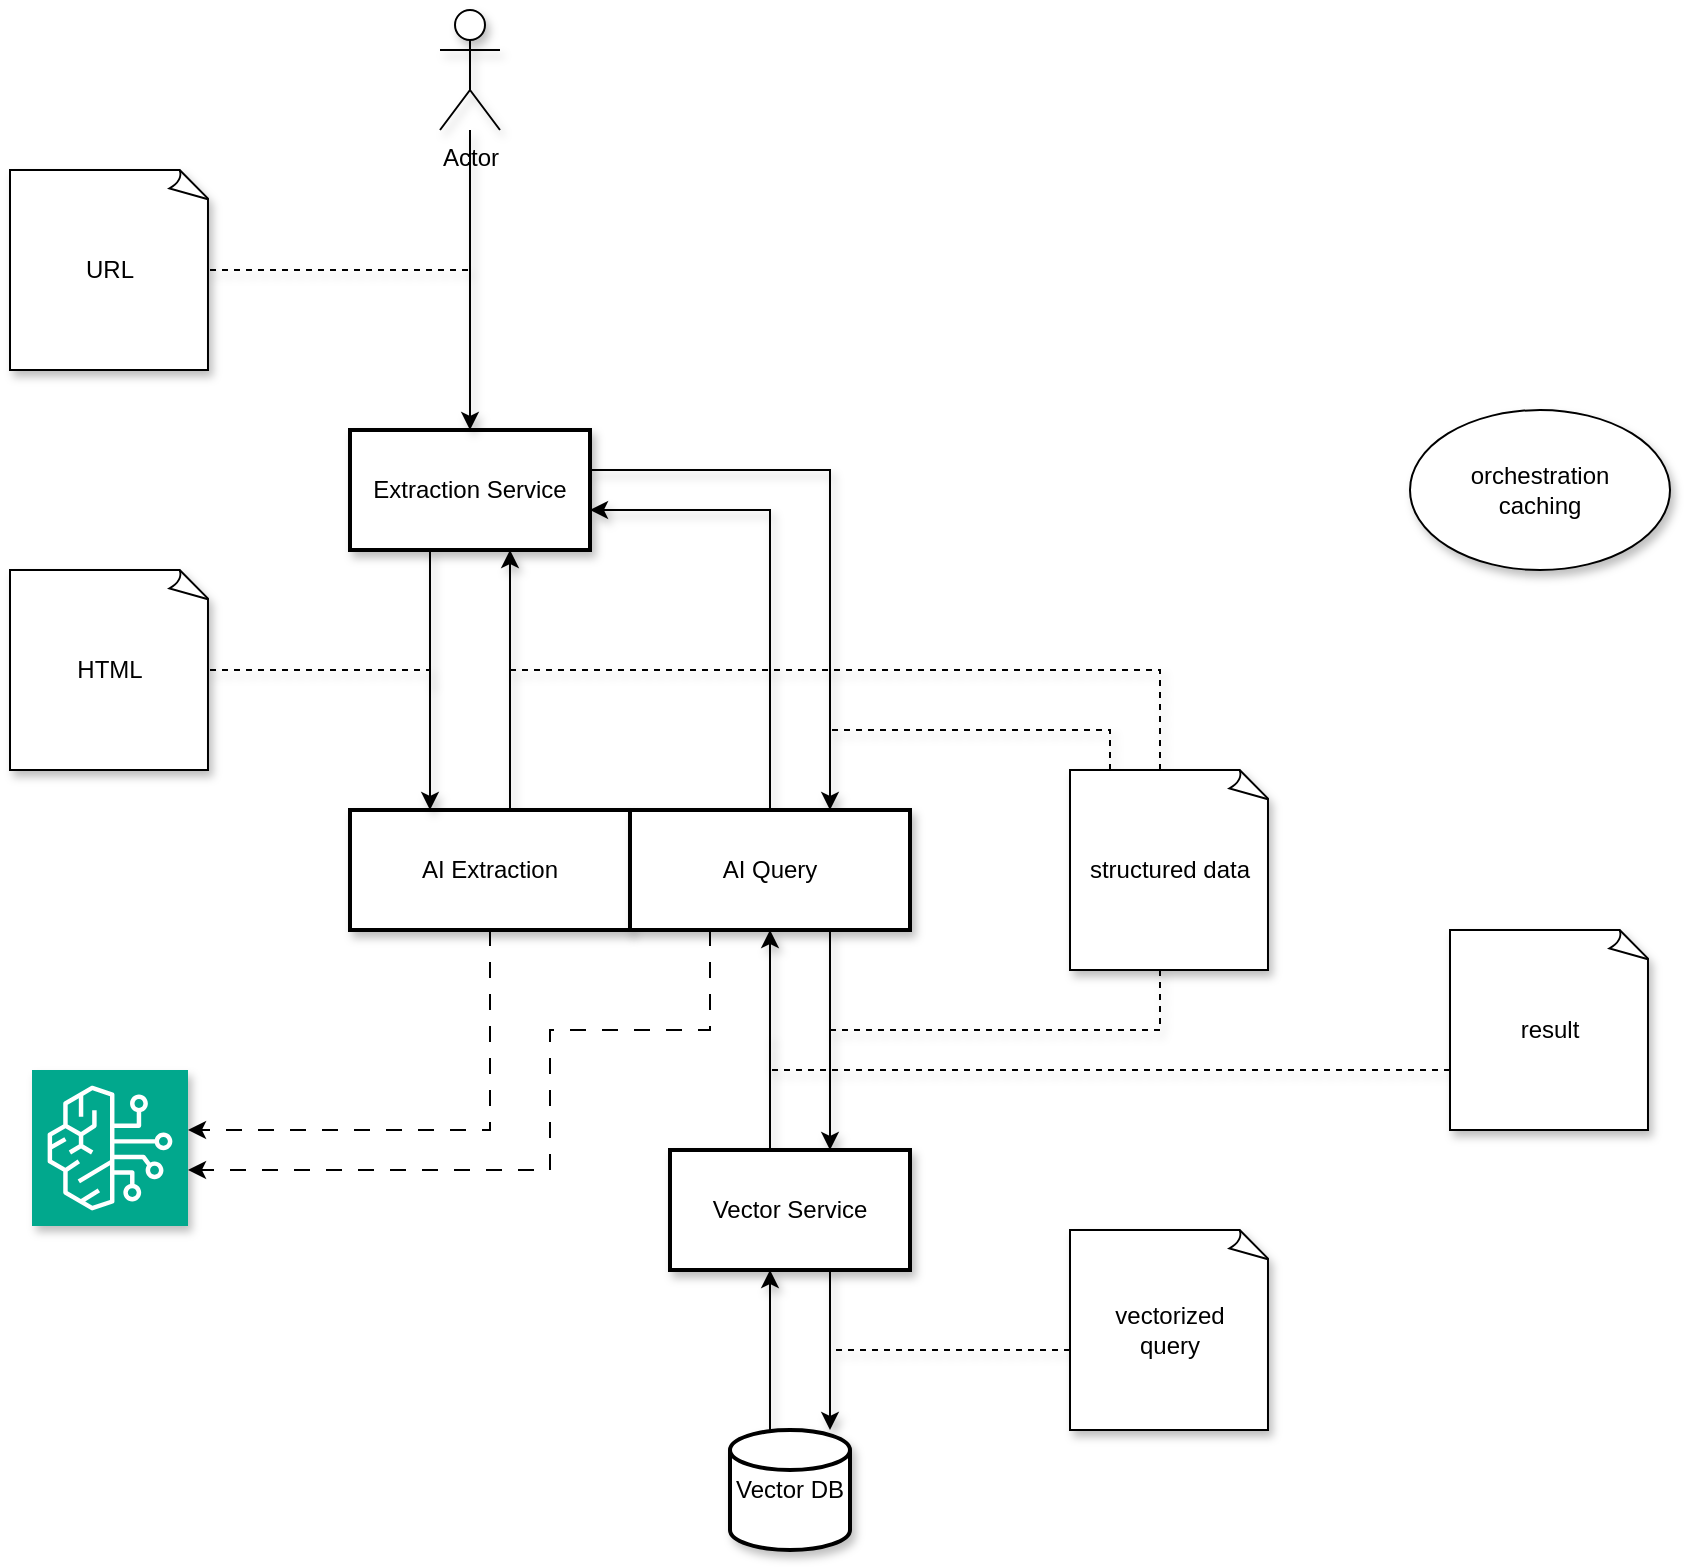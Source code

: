 <mxfile version="28.2.5">
  <diagram name="Seite-1" id="jw7g62NoOhNAYAWx3Ehq">
    <mxGraphModel dx="838" dy="2056" grid="1" gridSize="10" guides="1" tooltips="1" connect="1" arrows="1" fold="1" page="1" pageScale="1" pageWidth="827" pageHeight="1169" math="0" shadow="0">
      <root>
        <mxCell id="0" />
        <mxCell id="1" parent="0" />
        <mxCell id="2YuHJ0yPQVnFZAZd1jHV-4" style="edgeStyle=orthogonalEdgeStyle;rounded=0;orthogonalLoop=1;jettySize=auto;html=1;shadow=1;" parent="1" source="2YuHJ0yPQVnFZAZd1jHV-15" target="2YuHJ0yPQVnFZAZd1jHV-2" edge="1">
          <mxGeometry relative="1" as="geometry">
            <Array as="points">
              <mxPoint x="480" y="270" />
              <mxPoint x="480" y="270" />
            </Array>
          </mxGeometry>
        </mxCell>
        <mxCell id="2YuHJ0yPQVnFZAZd1jHV-16" style="edgeStyle=orthogonalEdgeStyle;rounded=0;orthogonalLoop=1;jettySize=auto;html=1;shadow=1;" parent="1" source="2YuHJ0yPQVnFZAZd1jHV-1" target="2YuHJ0yPQVnFZAZd1jHV-7" edge="1">
          <mxGeometry relative="1" as="geometry">
            <Array as="points">
              <mxPoint x="320" y="80" />
              <mxPoint x="320" y="80" />
            </Array>
          </mxGeometry>
        </mxCell>
        <mxCell id="2YuHJ0yPQVnFZAZd1jHV-32" style="edgeStyle=orthogonalEdgeStyle;rounded=0;orthogonalLoop=1;jettySize=auto;html=1;dashed=1;dashPattern=8 8;" parent="1" source="2YuHJ0yPQVnFZAZd1jHV-1" target="2YuHJ0yPQVnFZAZd1jHV-31" edge="1">
          <mxGeometry relative="1" as="geometry">
            <Array as="points">
              <mxPoint x="310" y="310" />
            </Array>
          </mxGeometry>
        </mxCell>
        <mxCell id="2YuHJ0yPQVnFZAZd1jHV-1" value="AI Extraction" style="whiteSpace=wrap;html=1;shadow=1;strokeWidth=2;" parent="1" vertex="1">
          <mxGeometry x="240" y="150" width="140" height="60" as="geometry" />
        </mxCell>
        <mxCell id="2YuHJ0yPQVnFZAZd1jHV-25" style="edgeStyle=orthogonalEdgeStyle;rounded=0;orthogonalLoop=1;jettySize=auto;html=1;shadow=1;" parent="1" source="2YuHJ0yPQVnFZAZd1jHV-2" target="2YuHJ0yPQVnFZAZd1jHV-15" edge="1">
          <mxGeometry relative="1" as="geometry">
            <Array as="points">
              <mxPoint x="450" y="270" />
              <mxPoint x="450" y="270" />
            </Array>
          </mxGeometry>
        </mxCell>
        <mxCell id="2YuHJ0yPQVnFZAZd1jHV-2" value="Vector Service" style="whiteSpace=wrap;html=1;shadow=1;strokeWidth=2;" parent="1" vertex="1">
          <mxGeometry x="400" y="320" width="120" height="60" as="geometry" />
        </mxCell>
        <mxCell id="2YuHJ0yPQVnFZAZd1jHV-29" style="edgeStyle=orthogonalEdgeStyle;rounded=0;orthogonalLoop=1;jettySize=auto;html=1;shadow=1;" parent="1" source="2YuHJ0yPQVnFZAZd1jHV-5" target="2YuHJ0yPQVnFZAZd1jHV-2" edge="1">
          <mxGeometry relative="1" as="geometry">
            <Array as="points">
              <mxPoint x="450" y="420" />
              <mxPoint x="450" y="420" />
            </Array>
          </mxGeometry>
        </mxCell>
        <mxCell id="2YuHJ0yPQVnFZAZd1jHV-5" value="Vector DB" style="strokeWidth=2;html=1;shape=mxgraph.flowchart.database;whiteSpace=wrap;shadow=1;" parent="1" vertex="1">
          <mxGeometry x="430" y="460" width="60" height="60" as="geometry" />
        </mxCell>
        <mxCell id="2YuHJ0yPQVnFZAZd1jHV-6" style="edgeStyle=orthogonalEdgeStyle;rounded=0;orthogonalLoop=1;jettySize=auto;html=1;shadow=1;" parent="1" source="2YuHJ0yPQVnFZAZd1jHV-2" edge="1">
          <mxGeometry relative="1" as="geometry">
            <mxPoint x="480" y="460" as="targetPoint" />
            <Array as="points">
              <mxPoint x="480" y="460" />
            </Array>
          </mxGeometry>
        </mxCell>
        <mxCell id="2YuHJ0yPQVnFZAZd1jHV-10" style="edgeStyle=orthogonalEdgeStyle;rounded=0;orthogonalLoop=1;jettySize=auto;html=1;shadow=1;" parent="1" source="2YuHJ0yPQVnFZAZd1jHV-7" target="2YuHJ0yPQVnFZAZd1jHV-1" edge="1">
          <mxGeometry relative="1" as="geometry">
            <Array as="points">
              <mxPoint x="280" y="90" />
              <mxPoint x="280" y="90" />
            </Array>
          </mxGeometry>
        </mxCell>
        <mxCell id="2YuHJ0yPQVnFZAZd1jHV-18" style="edgeStyle=orthogonalEdgeStyle;rounded=0;orthogonalLoop=1;jettySize=auto;html=1;shadow=1;" parent="1" source="2YuHJ0yPQVnFZAZd1jHV-7" target="2YuHJ0yPQVnFZAZd1jHV-15" edge="1">
          <mxGeometry relative="1" as="geometry">
            <Array as="points">
              <mxPoint x="480" y="-20" />
            </Array>
          </mxGeometry>
        </mxCell>
        <mxCell id="2YuHJ0yPQVnFZAZd1jHV-7" value="Extraction Service" style="whiteSpace=wrap;html=1;shadow=1;strokeWidth=2;" parent="1" vertex="1">
          <mxGeometry x="240" y="-40" width="120" height="60" as="geometry" />
        </mxCell>
        <mxCell id="2YuHJ0yPQVnFZAZd1jHV-9" style="edgeStyle=orthogonalEdgeStyle;rounded=0;orthogonalLoop=1;jettySize=auto;html=1;dashed=1;strokeColor=default;align=center;verticalAlign=middle;fontFamily=Helvetica;fontSize=11;fontColor=default;labelBackgroundColor=default;endArrow=none;endFill=0;shadow=1;" parent="1" source="2YuHJ0yPQVnFZAZd1jHV-8" edge="1">
          <mxGeometry relative="1" as="geometry">
            <mxPoint x="300" y="-120" as="targetPoint" />
            <Array as="points">
              <mxPoint x="280" y="-120" />
            </Array>
          </mxGeometry>
        </mxCell>
        <mxCell id="2YuHJ0yPQVnFZAZd1jHV-8" value="URL" style="whiteSpace=wrap;html=1;shape=mxgraph.basic.document;shadow=1;" parent="1" vertex="1">
          <mxGeometry x="70" y="-170" width="100" height="100" as="geometry" />
        </mxCell>
        <mxCell id="2YuHJ0yPQVnFZAZd1jHV-12" style="edgeStyle=orthogonalEdgeStyle;rounded=0;orthogonalLoop=1;jettySize=auto;html=1;dashed=1;strokeColor=default;align=center;verticalAlign=middle;fontFamily=Helvetica;fontSize=11;fontColor=default;labelBackgroundColor=default;endArrow=none;startArrow=none;startFill=0;endFill=0;shadow=1;" parent="1" source="2YuHJ0yPQVnFZAZd1jHV-11" edge="1">
          <mxGeometry relative="1" as="geometry">
            <mxPoint x="280" y="90" as="targetPoint" />
            <Array as="points">
              <mxPoint x="280" y="80" />
            </Array>
          </mxGeometry>
        </mxCell>
        <mxCell id="2YuHJ0yPQVnFZAZd1jHV-11" value="HTML" style="whiteSpace=wrap;html=1;shape=mxgraph.basic.document;shadow=1;" parent="1" vertex="1">
          <mxGeometry x="70" y="30" width="100" height="100" as="geometry" />
        </mxCell>
        <mxCell id="2YuHJ0yPQVnFZAZd1jHV-14" style="edgeStyle=orthogonalEdgeStyle;rounded=0;orthogonalLoop=1;jettySize=auto;html=1;dashed=1;strokeColor=default;align=center;verticalAlign=middle;fontFamily=Helvetica;fontSize=11;fontColor=default;labelBackgroundColor=default;endArrow=none;endFill=0;shadow=1;" parent="1" source="2YuHJ0yPQVnFZAZd1jHV-13" edge="1">
          <mxGeometry relative="1" as="geometry">
            <mxPoint x="480" y="420" as="targetPoint" />
            <Array as="points">
              <mxPoint x="645" y="420" />
            </Array>
          </mxGeometry>
        </mxCell>
        <mxCell id="2YuHJ0yPQVnFZAZd1jHV-13" value="vectorized&lt;br&gt;query" style="whiteSpace=wrap;html=1;shape=mxgraph.basic.document;shadow=1;" parent="1" vertex="1">
          <mxGeometry x="600" y="360" width="100" height="100" as="geometry" />
        </mxCell>
        <mxCell id="2YuHJ0yPQVnFZAZd1jHV-30" style="edgeStyle=orthogonalEdgeStyle;rounded=0;orthogonalLoop=1;jettySize=auto;html=1;shadow=1;" parent="1" source="2YuHJ0yPQVnFZAZd1jHV-15" target="2YuHJ0yPQVnFZAZd1jHV-7" edge="1">
          <mxGeometry relative="1" as="geometry">
            <Array as="points">
              <mxPoint x="450" />
            </Array>
          </mxGeometry>
        </mxCell>
        <mxCell id="2YuHJ0yPQVnFZAZd1jHV-33" style="edgeStyle=orthogonalEdgeStyle;rounded=0;orthogonalLoop=1;jettySize=auto;html=1;dashed=1;dashPattern=8 8;" parent="1" source="2YuHJ0yPQVnFZAZd1jHV-15" target="2YuHJ0yPQVnFZAZd1jHV-31" edge="1">
          <mxGeometry relative="1" as="geometry">
            <Array as="points">
              <mxPoint x="420" y="260" />
              <mxPoint x="340" y="260" />
              <mxPoint x="340" y="330" />
            </Array>
          </mxGeometry>
        </mxCell>
        <mxCell id="2YuHJ0yPQVnFZAZd1jHV-15" value="AI Query" style="whiteSpace=wrap;html=1;shadow=1;strokeWidth=2;" parent="1" vertex="1">
          <mxGeometry x="380" y="150" width="140" height="60" as="geometry" />
        </mxCell>
        <mxCell id="2YuHJ0yPQVnFZAZd1jHV-17" value="orchestration&lt;br&gt;caching" style="ellipse;whiteSpace=wrap;html=1;shadow=1;" parent="1" vertex="1">
          <mxGeometry x="770" y="-50" width="130" height="80" as="geometry" />
        </mxCell>
        <mxCell id="2YuHJ0yPQVnFZAZd1jHV-20" style="edgeStyle=orthogonalEdgeStyle;rounded=0;orthogonalLoop=1;jettySize=auto;html=1;dashed=1;strokeColor=default;align=center;verticalAlign=middle;fontFamily=Helvetica;fontSize=11;fontColor=default;labelBackgroundColor=default;endArrow=none;endFill=0;shadow=1;" parent="1" source="2YuHJ0yPQVnFZAZd1jHV-19" edge="1">
          <mxGeometry relative="1" as="geometry">
            <mxPoint x="320" y="80" as="targetPoint" />
            <Array as="points">
              <mxPoint x="645" y="80" />
              <mxPoint x="320" y="80" />
            </Array>
          </mxGeometry>
        </mxCell>
        <mxCell id="2YuHJ0yPQVnFZAZd1jHV-21" style="edgeStyle=orthogonalEdgeStyle;rounded=0;orthogonalLoop=1;jettySize=auto;html=1;dashed=1;strokeColor=default;align=center;verticalAlign=middle;fontFamily=Helvetica;fontSize=11;fontColor=default;labelBackgroundColor=default;endArrow=none;endFill=0;shadow=1;" parent="1" source="2YuHJ0yPQVnFZAZd1jHV-19" edge="1">
          <mxGeometry relative="1" as="geometry">
            <mxPoint x="480" y="110" as="targetPoint" />
            <Array as="points">
              <mxPoint x="620" y="110" />
            </Array>
          </mxGeometry>
        </mxCell>
        <mxCell id="2YuHJ0yPQVnFZAZd1jHV-22" style="edgeStyle=orthogonalEdgeStyle;rounded=0;orthogonalLoop=1;jettySize=auto;html=1;dashed=1;strokeColor=default;align=center;verticalAlign=middle;fontFamily=Helvetica;fontSize=11;fontColor=default;labelBackgroundColor=default;endArrow=none;endFill=0;shadow=1;" parent="1" source="2YuHJ0yPQVnFZAZd1jHV-19" edge="1">
          <mxGeometry relative="1" as="geometry">
            <mxPoint x="480" y="260" as="targetPoint" />
            <Array as="points">
              <mxPoint x="645" y="260" />
            </Array>
          </mxGeometry>
        </mxCell>
        <mxCell id="2YuHJ0yPQVnFZAZd1jHV-19" value="structured data" style="whiteSpace=wrap;html=1;shape=mxgraph.basic.document;shadow=1;strokeColor=default;align=center;verticalAlign=middle;fontFamily=Helvetica;fontSize=12;fontColor=default;fillColor=default;" parent="1" vertex="1">
          <mxGeometry x="600" y="130" width="100" height="100" as="geometry" />
        </mxCell>
        <mxCell id="2YuHJ0yPQVnFZAZd1jHV-26" style="edgeStyle=orthogonalEdgeStyle;rounded=0;orthogonalLoop=1;jettySize=auto;html=1;dashed=1;strokeColor=default;align=center;verticalAlign=middle;fontFamily=Helvetica;fontSize=11;fontColor=default;labelBackgroundColor=default;endArrow=none;endFill=0;shadow=1;" parent="1" source="2YuHJ0yPQVnFZAZd1jHV-24" edge="1">
          <mxGeometry relative="1" as="geometry">
            <mxPoint x="450" y="260" as="targetPoint" />
            <Array as="points">
              <mxPoint x="450" y="280" />
            </Array>
          </mxGeometry>
        </mxCell>
        <mxCell id="2YuHJ0yPQVnFZAZd1jHV-24" value="result" style="whiteSpace=wrap;html=1;shape=mxgraph.basic.document;shadow=1;" parent="1" vertex="1">
          <mxGeometry x="790" y="210" width="100" height="100" as="geometry" />
        </mxCell>
        <mxCell id="2YuHJ0yPQVnFZAZd1jHV-28" style="edgeStyle=orthogonalEdgeStyle;rounded=0;orthogonalLoop=1;jettySize=auto;html=1;entryX=0.5;entryY=0;entryDx=0;entryDy=0;shadow=1;" parent="1" source="2YuHJ0yPQVnFZAZd1jHV-27" target="2YuHJ0yPQVnFZAZd1jHV-7" edge="1">
          <mxGeometry relative="1" as="geometry" />
        </mxCell>
        <mxCell id="2YuHJ0yPQVnFZAZd1jHV-27" value="Actor" style="shape=umlActor;verticalLabelPosition=bottom;verticalAlign=top;html=1;outlineConnect=0;shadow=1;" parent="1" vertex="1">
          <mxGeometry x="285" y="-250" width="30" height="60" as="geometry" />
        </mxCell>
        <mxCell id="2YuHJ0yPQVnFZAZd1jHV-31" value="" style="sketch=0;points=[[0,0,0],[0.25,0,0],[0.5,0,0],[0.75,0,0],[1,0,0],[0,1,0],[0.25,1,0],[0.5,1,0],[0.75,1,0],[1,1,0],[0,0.25,0],[0,0.5,0],[0,0.75,0],[1,0.25,0],[1,0.5,0],[1,0.75,0]];outlineConnect=0;fontColor=#232F3E;fillColor=#01A88D;strokeColor=#ffffff;dashed=0;verticalLabelPosition=bottom;verticalAlign=top;align=center;html=1;fontSize=12;fontStyle=0;aspect=fixed;shape=mxgraph.aws4.resourceIcon;resIcon=mxgraph.aws4.bedrock;shadow=1;" parent="1" vertex="1">
          <mxGeometry x="81" y="280" width="78" height="78" as="geometry" />
        </mxCell>
      </root>
    </mxGraphModel>
  </diagram>
</mxfile>
